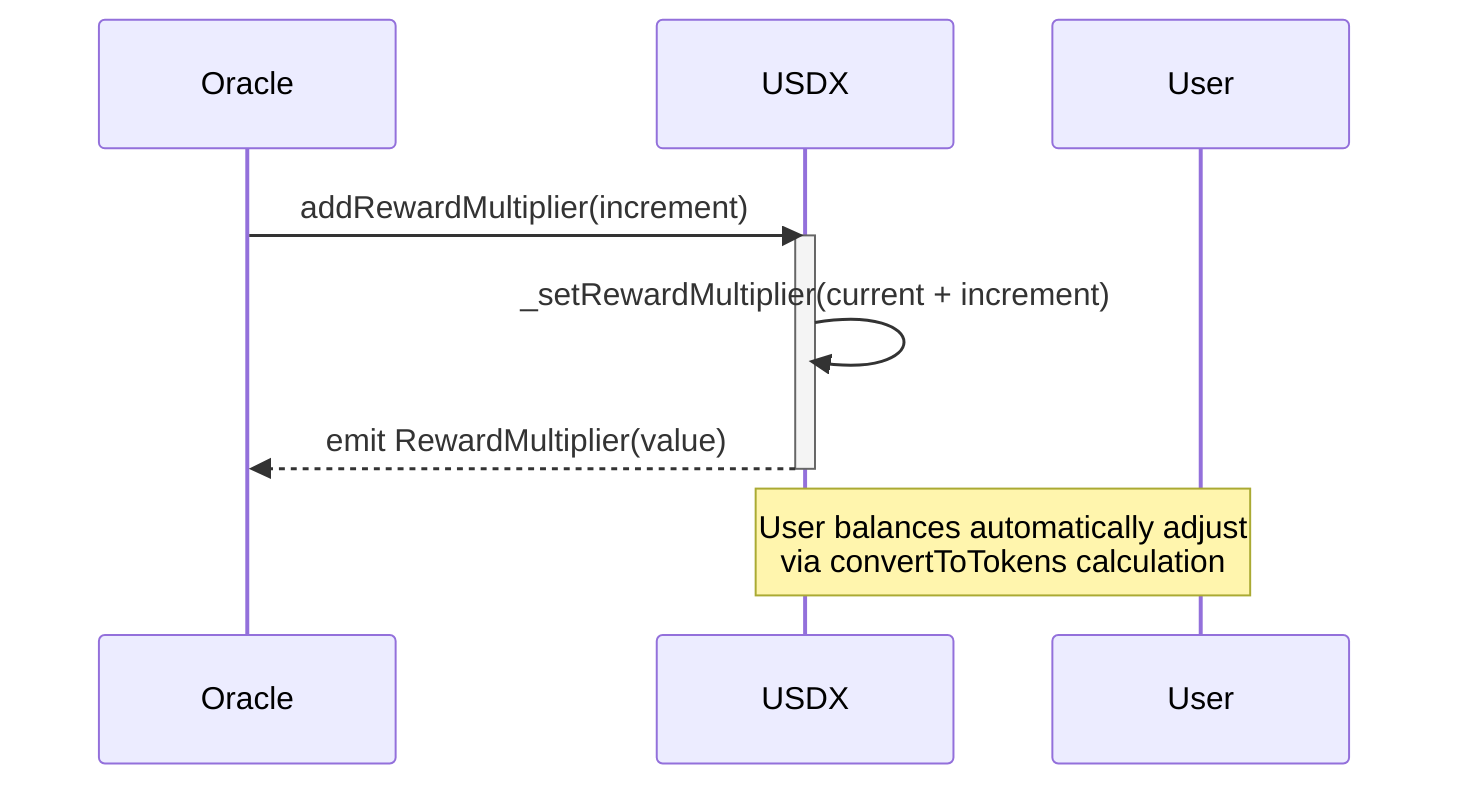 sequenceDiagram
    participant Oracle
    participant USDX
    participant User
    
    Oracle->>USDX: addRewardMultiplier(increment)
    activate USDX
    USDX->>USDX: _setRewardMultiplier(current + increment)
    USDX-->>Oracle: emit RewardMultiplier(value)
    deactivate USDX
    Note over USDX,User: User balances automatically adjust<br/>via convertToTokens calculation